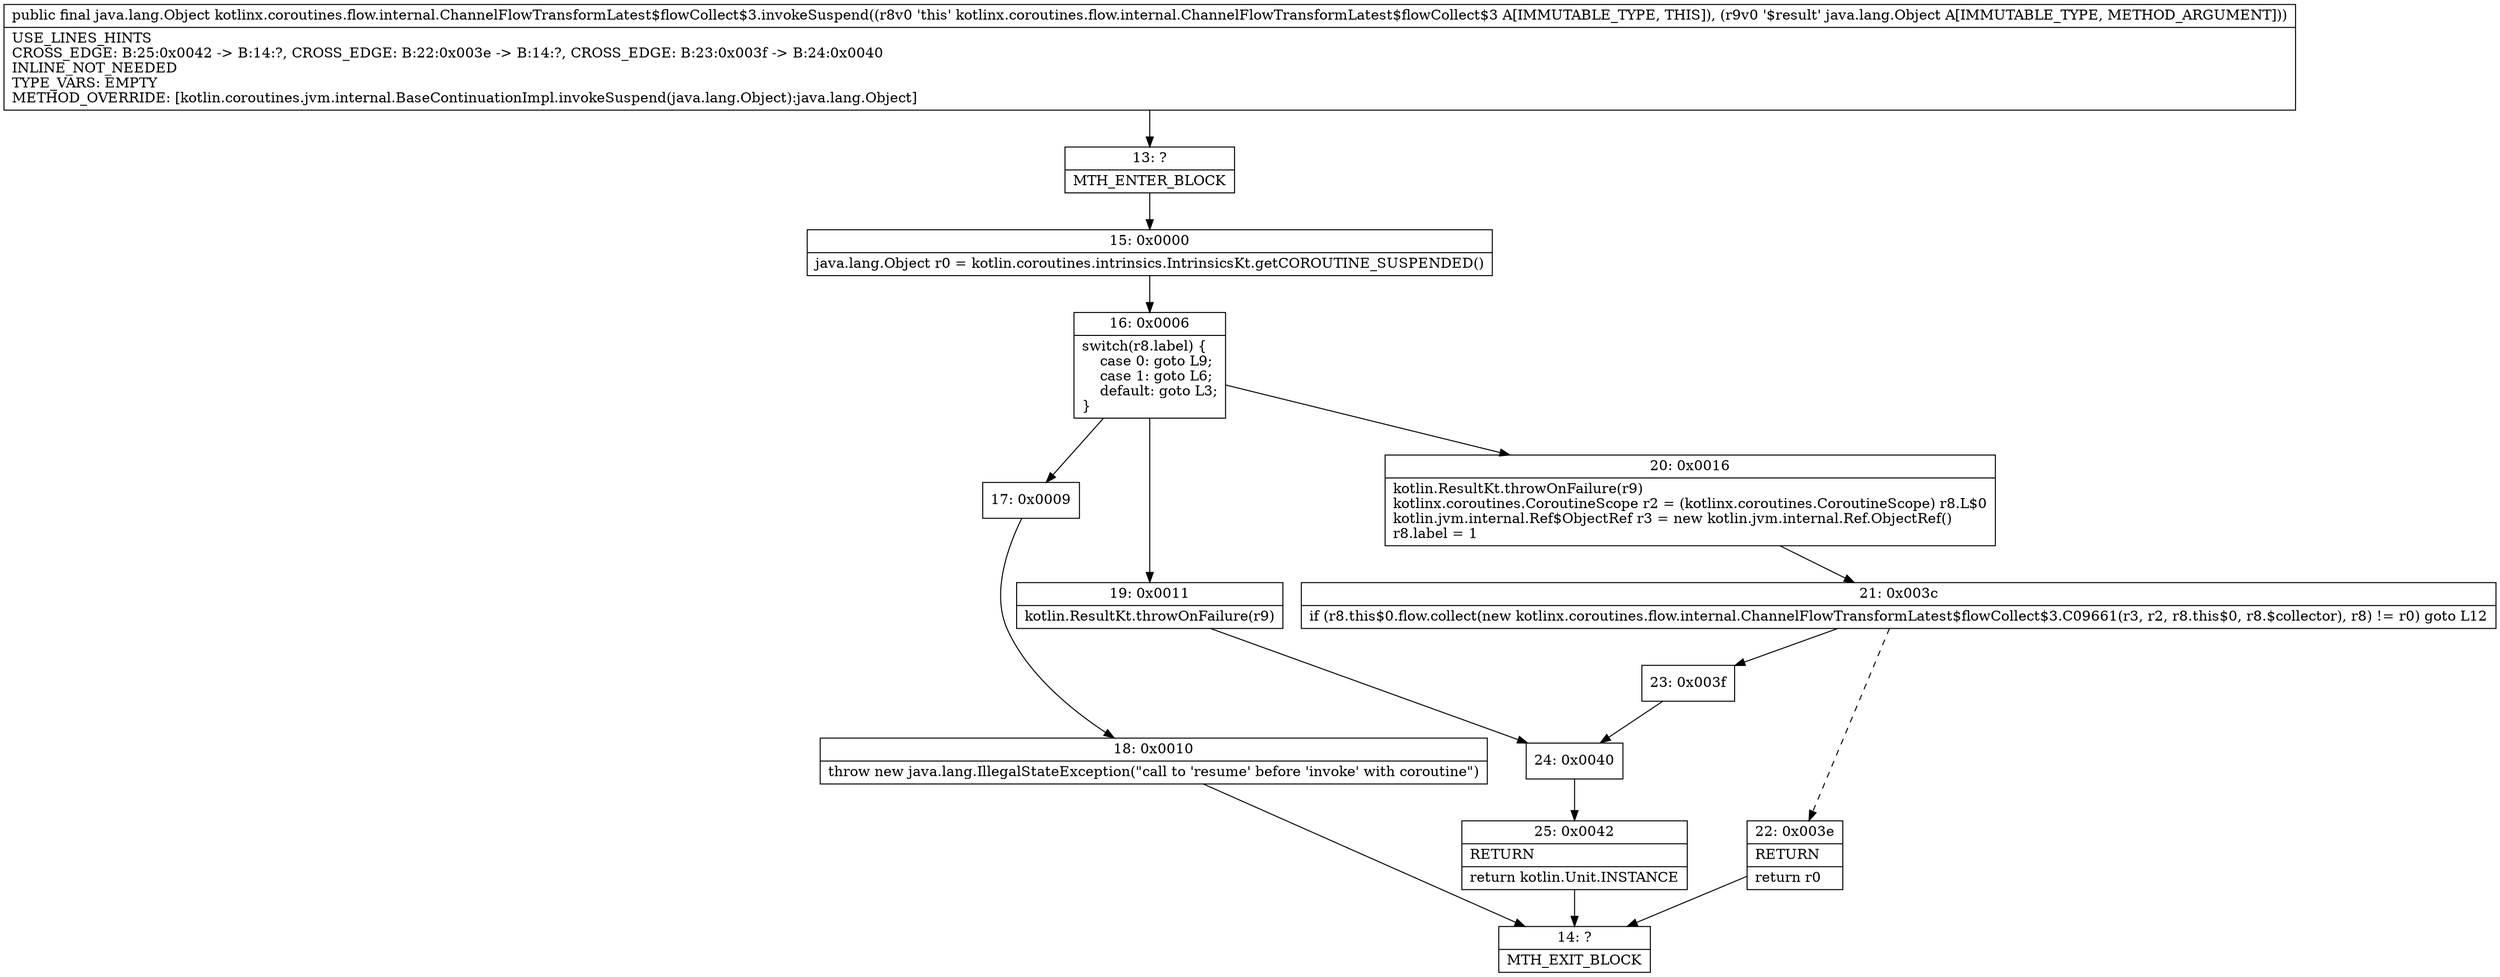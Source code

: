 digraph "CFG forkotlinx.coroutines.flow.internal.ChannelFlowTransformLatest$flowCollect$3.invokeSuspend(Ljava\/lang\/Object;)Ljava\/lang\/Object;" {
Node_13 [shape=record,label="{13\:\ ?|MTH_ENTER_BLOCK\l}"];
Node_15 [shape=record,label="{15\:\ 0x0000|java.lang.Object r0 = kotlin.coroutines.intrinsics.IntrinsicsKt.getCOROUTINE_SUSPENDED()\l}"];
Node_16 [shape=record,label="{16\:\ 0x0006|switch(r8.label) \{\l    case 0: goto L9;\l    case 1: goto L6;\l    default: goto L3;\l\}\l}"];
Node_17 [shape=record,label="{17\:\ 0x0009}"];
Node_18 [shape=record,label="{18\:\ 0x0010|throw new java.lang.IllegalStateException(\"call to 'resume' before 'invoke' with coroutine\")\l}"];
Node_14 [shape=record,label="{14\:\ ?|MTH_EXIT_BLOCK\l}"];
Node_19 [shape=record,label="{19\:\ 0x0011|kotlin.ResultKt.throwOnFailure(r9)\l}"];
Node_24 [shape=record,label="{24\:\ 0x0040}"];
Node_25 [shape=record,label="{25\:\ 0x0042|RETURN\l|return kotlin.Unit.INSTANCE\l}"];
Node_20 [shape=record,label="{20\:\ 0x0016|kotlin.ResultKt.throwOnFailure(r9)\lkotlinx.coroutines.CoroutineScope r2 = (kotlinx.coroutines.CoroutineScope) r8.L$0\lkotlin.jvm.internal.Ref$ObjectRef r3 = new kotlin.jvm.internal.Ref.ObjectRef()\lr8.label = 1\l}"];
Node_21 [shape=record,label="{21\:\ 0x003c|if (r8.this$0.flow.collect(new kotlinx.coroutines.flow.internal.ChannelFlowTransformLatest$flowCollect$3.C09661(r3, r2, r8.this$0, r8.$collector), r8) != r0) goto L12\l}"];
Node_22 [shape=record,label="{22\:\ 0x003e|RETURN\l|return r0\l}"];
Node_23 [shape=record,label="{23\:\ 0x003f}"];
MethodNode[shape=record,label="{public final java.lang.Object kotlinx.coroutines.flow.internal.ChannelFlowTransformLatest$flowCollect$3.invokeSuspend((r8v0 'this' kotlinx.coroutines.flow.internal.ChannelFlowTransformLatest$flowCollect$3 A[IMMUTABLE_TYPE, THIS]), (r9v0 '$result' java.lang.Object A[IMMUTABLE_TYPE, METHOD_ARGUMENT]))  | USE_LINES_HINTS\lCROSS_EDGE: B:25:0x0042 \-\> B:14:?, CROSS_EDGE: B:22:0x003e \-\> B:14:?, CROSS_EDGE: B:23:0x003f \-\> B:24:0x0040\lINLINE_NOT_NEEDED\lTYPE_VARS: EMPTY\lMETHOD_OVERRIDE: [kotlin.coroutines.jvm.internal.BaseContinuationImpl.invokeSuspend(java.lang.Object):java.lang.Object]\l}"];
MethodNode -> Node_13;Node_13 -> Node_15;
Node_15 -> Node_16;
Node_16 -> Node_17;
Node_16 -> Node_19;
Node_16 -> Node_20;
Node_17 -> Node_18;
Node_18 -> Node_14;
Node_19 -> Node_24;
Node_24 -> Node_25;
Node_25 -> Node_14;
Node_20 -> Node_21;
Node_21 -> Node_22[style=dashed];
Node_21 -> Node_23;
Node_22 -> Node_14;
Node_23 -> Node_24;
}

